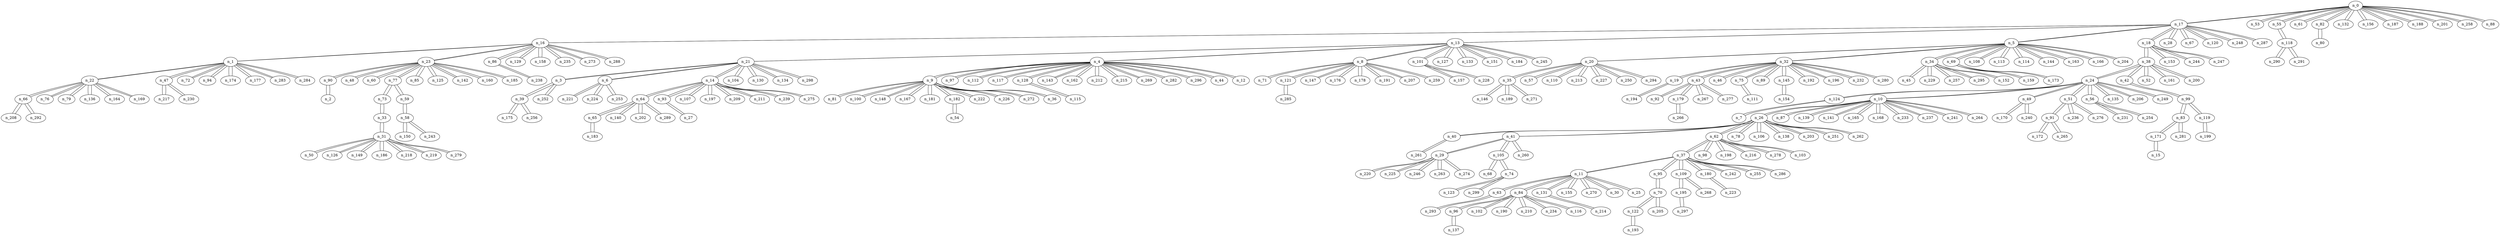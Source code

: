 graph g8 {
n_0--n_17
n_0--n_53
n_0--n_55
n_0--n_61
n_0--n_82
n_0--n_132
n_0--n_156
n_0--n_187
n_0--n_188
n_0--n_201
n_0--n_258
n_0--n_88
n_1--n_16
n_1--n_22
n_1--n_47
n_1--n_72
n_1--n_94
n_1--n_174
n_1--n_177
n_1--n_283
n_1--n_284
n_2--n_90
n_3--n_21
n_3--n_39
n_3--n_252
n_4--n_13
n_4--n_9
n_4--n_97
n_4--n_112
n_4--n_117
n_4--n_128
n_4--n_143
n_4--n_162
n_4--n_212
n_4--n_215
n_4--n_269
n_4--n_282
n_4--n_296
n_4--n_44
n_4--n_12
n_5--n_17
n_5--n_20
n_5--n_32
n_5--n_34
n_5--n_69
n_5--n_108
n_5--n_113
n_5--n_114
n_5--n_144
n_5--n_163
n_5--n_166
n_5--n_204
n_6--n_21
n_6--n_221
n_6--n_224
n_6--n_253
n_7--n_124
n_8--n_13
n_8--n_71
n_8--n_121
n_8--n_147
n_8--n_176
n_8--n_178
n_8--n_191
n_8--n_207
n_8--n_259
n_9--n_4
n_9--n_81
n_9--n_100
n_9--n_148
n_9--n_167
n_9--n_181
n_9--n_182
n_9--n_222
n_9--n_226
n_9--n_272
n_9--n_36
n_10--n_24
n_10--n_26
n_10--n_87
n_10--n_139
n_10--n_141
n_10--n_165
n_10--n_168
n_10--n_233
n_10--n_237
n_10--n_241
n_10--n_264
n_11--n_37
n_11--n_63
n_11--n_84
n_11--n_131
n_11--n_155
n_11--n_270
n_11--n_30
n_11--n_25
n_12--n_4
n_13--n_17
n_13--n_4
n_13--n_8
n_13--n_21
n_13--n_101
n_13--n_127
n_13--n_133
n_13--n_151
n_13--n_184
n_13--n_245
n_14--n_21
n_14--n_64
n_14--n_93
n_14--n_107
n_14--n_197
n_14--n_209
n_14--n_211
n_14--n_239
n_14--n_275
n_15--n_171
n_16--n_17
n_16--n_1
n_16--n_23
n_16--n_86
n_16--n_129
n_16--n_158
n_16--n_235
n_16--n_273
n_16--n_288
n_17--n_18
n_17--n_0
n_17--n_5
n_17--n_13
n_17--n_16
n_17--n_28
n_17--n_67
n_17--n_120
n_17--n_248
n_17--n_287
n_18--n_38
n_18--n_17
n_18--n_153
n_18--n_244
n_18--n_247
n_19--n_32
n_19--n_194
n_20--n_5
n_20--n_35
n_20--n_57
n_20--n_110
n_20--n_213
n_20--n_227
n_20--n_250
n_20--n_294
n_21--n_13
n_21--n_3
n_21--n_6
n_21--n_14
n_21--n_104
n_21--n_130
n_21--n_134
n_21--n_298
n_22--n_1
n_22--n_66
n_22--n_76
n_22--n_79
n_22--n_136
n_22--n_164
n_22--n_169
n_23--n_16
n_23--n_48
n_23--n_60
n_23--n_77
n_23--n_85
n_23--n_90
n_23--n_125
n_23--n_142
n_23--n_160
n_23--n_185
n_24--n_10
n_24--n_38
n_24--n_49
n_24--n_51
n_24--n_56
n_24--n_124
n_24--n_135
n_24--n_206
n_24--n_249
n_25--n_11
n_26--n_10
n_26--n_40
n_26--n_41
n_26--n_62
n_26--n_78
n_26--n_106
n_26--n_138
n_26--n_203
n_26--n_251
n_26--n_262
n_27--n_93
n_28--n_17
n_29--n_41
n_29--n_220
n_29--n_225
n_29--n_246
n_29--n_263
n_29--n_274
n_30--n_11
n_31--n_33
n_31--n_50
n_31--n_126
n_31--n_149
n_31--n_186
n_31--n_218
n_31--n_219
n_31--n_279
n_32--n_5
n_32--n_19
n_32--n_43
n_32--n_46
n_32--n_75
n_32--n_89
n_32--n_145
n_32--n_192
n_32--n_196
n_32--n_232
n_32--n_280
n_33--n_73
n_33--n_31
n_34--n_5
n_34--n_45
n_34--n_229
n_34--n_257
n_34--n_295
n_34--n_152
n_35--n_20
n_35--n_146
n_35--n_189
n_35--n_271
n_36--n_9
n_37--n_62
n_37--n_11
n_37--n_95
n_37--n_109
n_37--n_180
n_37--n_242
n_37--n_255
n_37--n_286
n_38--n_24
n_38--n_18
n_38--n_42
n_38--n_52
n_38--n_161
n_38--n_200
n_39--n_3
n_39--n_175
n_39--n_256
n_40--n_26
n_40--n_261
n_41--n_26
n_41--n_29
n_41--n_105
n_41--n_260
n_42--n_38
n_42--n_99
n_43--n_32
n_43--n_92
n_43--n_179
n_43--n_267
n_43--n_277
n_44--n_4
n_45--n_34
n_46--n_32
n_47--n_1
n_47--n_217
n_47--n_230
n_48--n_23
n_49--n_24
n_49--n_170
n_49--n_240
n_50--n_31
n_51--n_24
n_51--n_91
n_51--n_236
n_51--n_276
n_52--n_38
n_53--n_0
n_54--n_182
n_55--n_0
n_55--n_118
n_56--n_24
n_56--n_231
n_56--n_254
n_57--n_20
n_58--n_59
n_58--n_150
n_58--n_243
n_59--n_77
n_59--n_58
n_60--n_23
n_61--n_0
n_62--n_26
n_62--n_37
n_62--n_98
n_62--n_198
n_62--n_216
n_62--n_278
n_62--n_103
n_63--n_11
n_63--n_293
n_64--n_14
n_64--n_65
n_64--n_140
n_64--n_202
n_64--n_289
n_65--n_64
n_65--n_183
n_66--n_22
n_66--n_208
n_66--n_292
n_67--n_17
n_68--n_105
n_69--n_5
n_69--n_159
n_69--n_173
n_70--n_95
n_70--n_122
n_70--n_205
n_71--n_8
n_72--n_1
n_73--n_77
n_73--n_33
n_74--n_105
n_74--n_123
n_74--n_299
n_75--n_32
n_75--n_111
n_76--n_22
n_77--n_23
n_77--n_59
n_77--n_73
n_78--n_26
n_79--n_22
n_80--n_82
n_81--n_9
n_82--n_0
n_82--n_80
n_83--n_99
n_83--n_171
n_83--n_281
n_84--n_11
n_84--n_96
n_84--n_102
n_84--n_190
n_84--n_210
n_84--n_234
n_84--n_116
n_85--n_23
n_86--n_16
n_86--n_238
n_87--n_10
n_88--n_0
n_89--n_32
n_90--n_23
n_90--n_2
n_91--n_51
n_91--n_172
n_91--n_265
n_92--n_43
n_93--n_14
n_93--n_27
n_94--n_1
n_95--n_37
n_95--n_70
n_96--n_84
n_96--n_137
n_97--n_4
n_98--n_62
n_99--n_42
n_99--n_83
n_99--n_119
n_100--n_9
n_101--n_13
n_101--n_157
n_101--n_228
n_102--n_84
n_103--n_62
n_104--n_21
n_105--n_41
n_105--n_68
n_105--n_74
n_106--n_26
n_107--n_14
n_108--n_5
n_109--n_37
n_109--n_195
n_109--n_268
n_110--n_20
n_111--n_75
n_112--n_4
n_113--n_5
n_114--n_5
n_115--n_128
n_116--n_84
n_117--n_4
n_118--n_55
n_118--n_290
n_118--n_291
n_119--n_99
n_119--n_199
n_120--n_17
n_121--n_8
n_121--n_285
n_122--n_70
n_122--n_193
n_123--n_74
n_124--n_24
n_124--n_7
n_125--n_23
n_126--n_31
n_127--n_13
n_128--n_4
n_128--n_115
n_129--n_16
n_130--n_21
n_131--n_11
n_131--n_214
n_132--n_0
n_133--n_13
n_134--n_21
n_135--n_24
n_136--n_22
n_137--n_96
n_138--n_26
n_139--n_10
n_140--n_64
n_141--n_10
n_142--n_23
n_143--n_4
n_144--n_5
n_145--n_32
n_145--n_154
n_146--n_35
n_147--n_8
n_148--n_9
n_149--n_31
n_150--n_58
n_151--n_13
n_152--n_34
n_153--n_18
n_154--n_145
n_155--n_11
n_156--n_0
n_157--n_101
n_158--n_16
n_159--n_69
n_160--n_23
n_161--n_38
n_162--n_4
n_163--n_5
n_164--n_22
n_165--n_10
n_166--n_5
n_167--n_9
n_168--n_10
n_169--n_22
n_170--n_49
n_171--n_83
n_171--n_15
n_172--n_91
n_173--n_69
n_174--n_1
n_175--n_39
n_176--n_8
n_177--n_1
n_178--n_8
n_179--n_43
n_179--n_266
n_180--n_37
n_180--n_223
n_181--n_9
n_182--n_9
n_182--n_54
n_183--n_65
n_184--n_13
n_185--n_23
n_186--n_31
n_187--n_0
n_188--n_0
n_189--n_35
n_190--n_84
n_191--n_8
n_192--n_32
n_193--n_122
n_194--n_19
n_195--n_109
n_195--n_297
n_196--n_32
n_197--n_14
n_198--n_62
n_199--n_119
n_200--n_38
n_201--n_0
n_202--n_64
n_203--n_26
n_204--n_5
n_205--n_70
n_206--n_24
n_207--n_8
n_208--n_66
n_209--n_14
n_210--n_84
n_211--n_14
n_212--n_4
n_213--n_20
n_214--n_131
n_215--n_4
n_216--n_62
n_217--n_47
n_218--n_31
n_219--n_31
n_220--n_29
n_221--n_6
n_222--n_9
n_223--n_180
n_224--n_6
n_225--n_29
n_226--n_9
n_227--n_20
n_228--n_101
n_229--n_34
n_230--n_47
n_231--n_56
n_232--n_32
n_233--n_10
n_234--n_84
n_235--n_16
n_236--n_51
n_237--n_10
n_238--n_86
n_239--n_14
n_240--n_49
n_241--n_10
n_242--n_37
n_243--n_58
n_244--n_18
n_245--n_13
n_246--n_29
n_247--n_18
n_248--n_17
n_249--n_24
n_250--n_20
n_251--n_26
n_252--n_3
n_253--n_6
n_254--n_56
n_255--n_37
n_256--n_39
n_257--n_34
n_258--n_0
n_259--n_8
n_260--n_41
n_261--n_40
n_262--n_26
n_263--n_29
n_264--n_10
n_265--n_91
n_266--n_179
n_267--n_43
n_268--n_109
n_269--n_4
n_270--n_11
n_271--n_35
n_272--n_9
n_273--n_16
n_274--n_29
n_275--n_14
n_276--n_51
n_277--n_43
n_278--n_62
n_279--n_31
n_280--n_32
n_281--n_83
n_282--n_4
n_283--n_1
n_284--n_1
n_285--n_121
n_286--n_37
n_287--n_17
n_288--n_16
n_289--n_64
n_290--n_118
n_291--n_118
n_292--n_66
n_293--n_63
n_294--n_20
n_295--n_34
n_296--n_4
n_297--n_195
n_298--n_21
n_299--n_74
}
